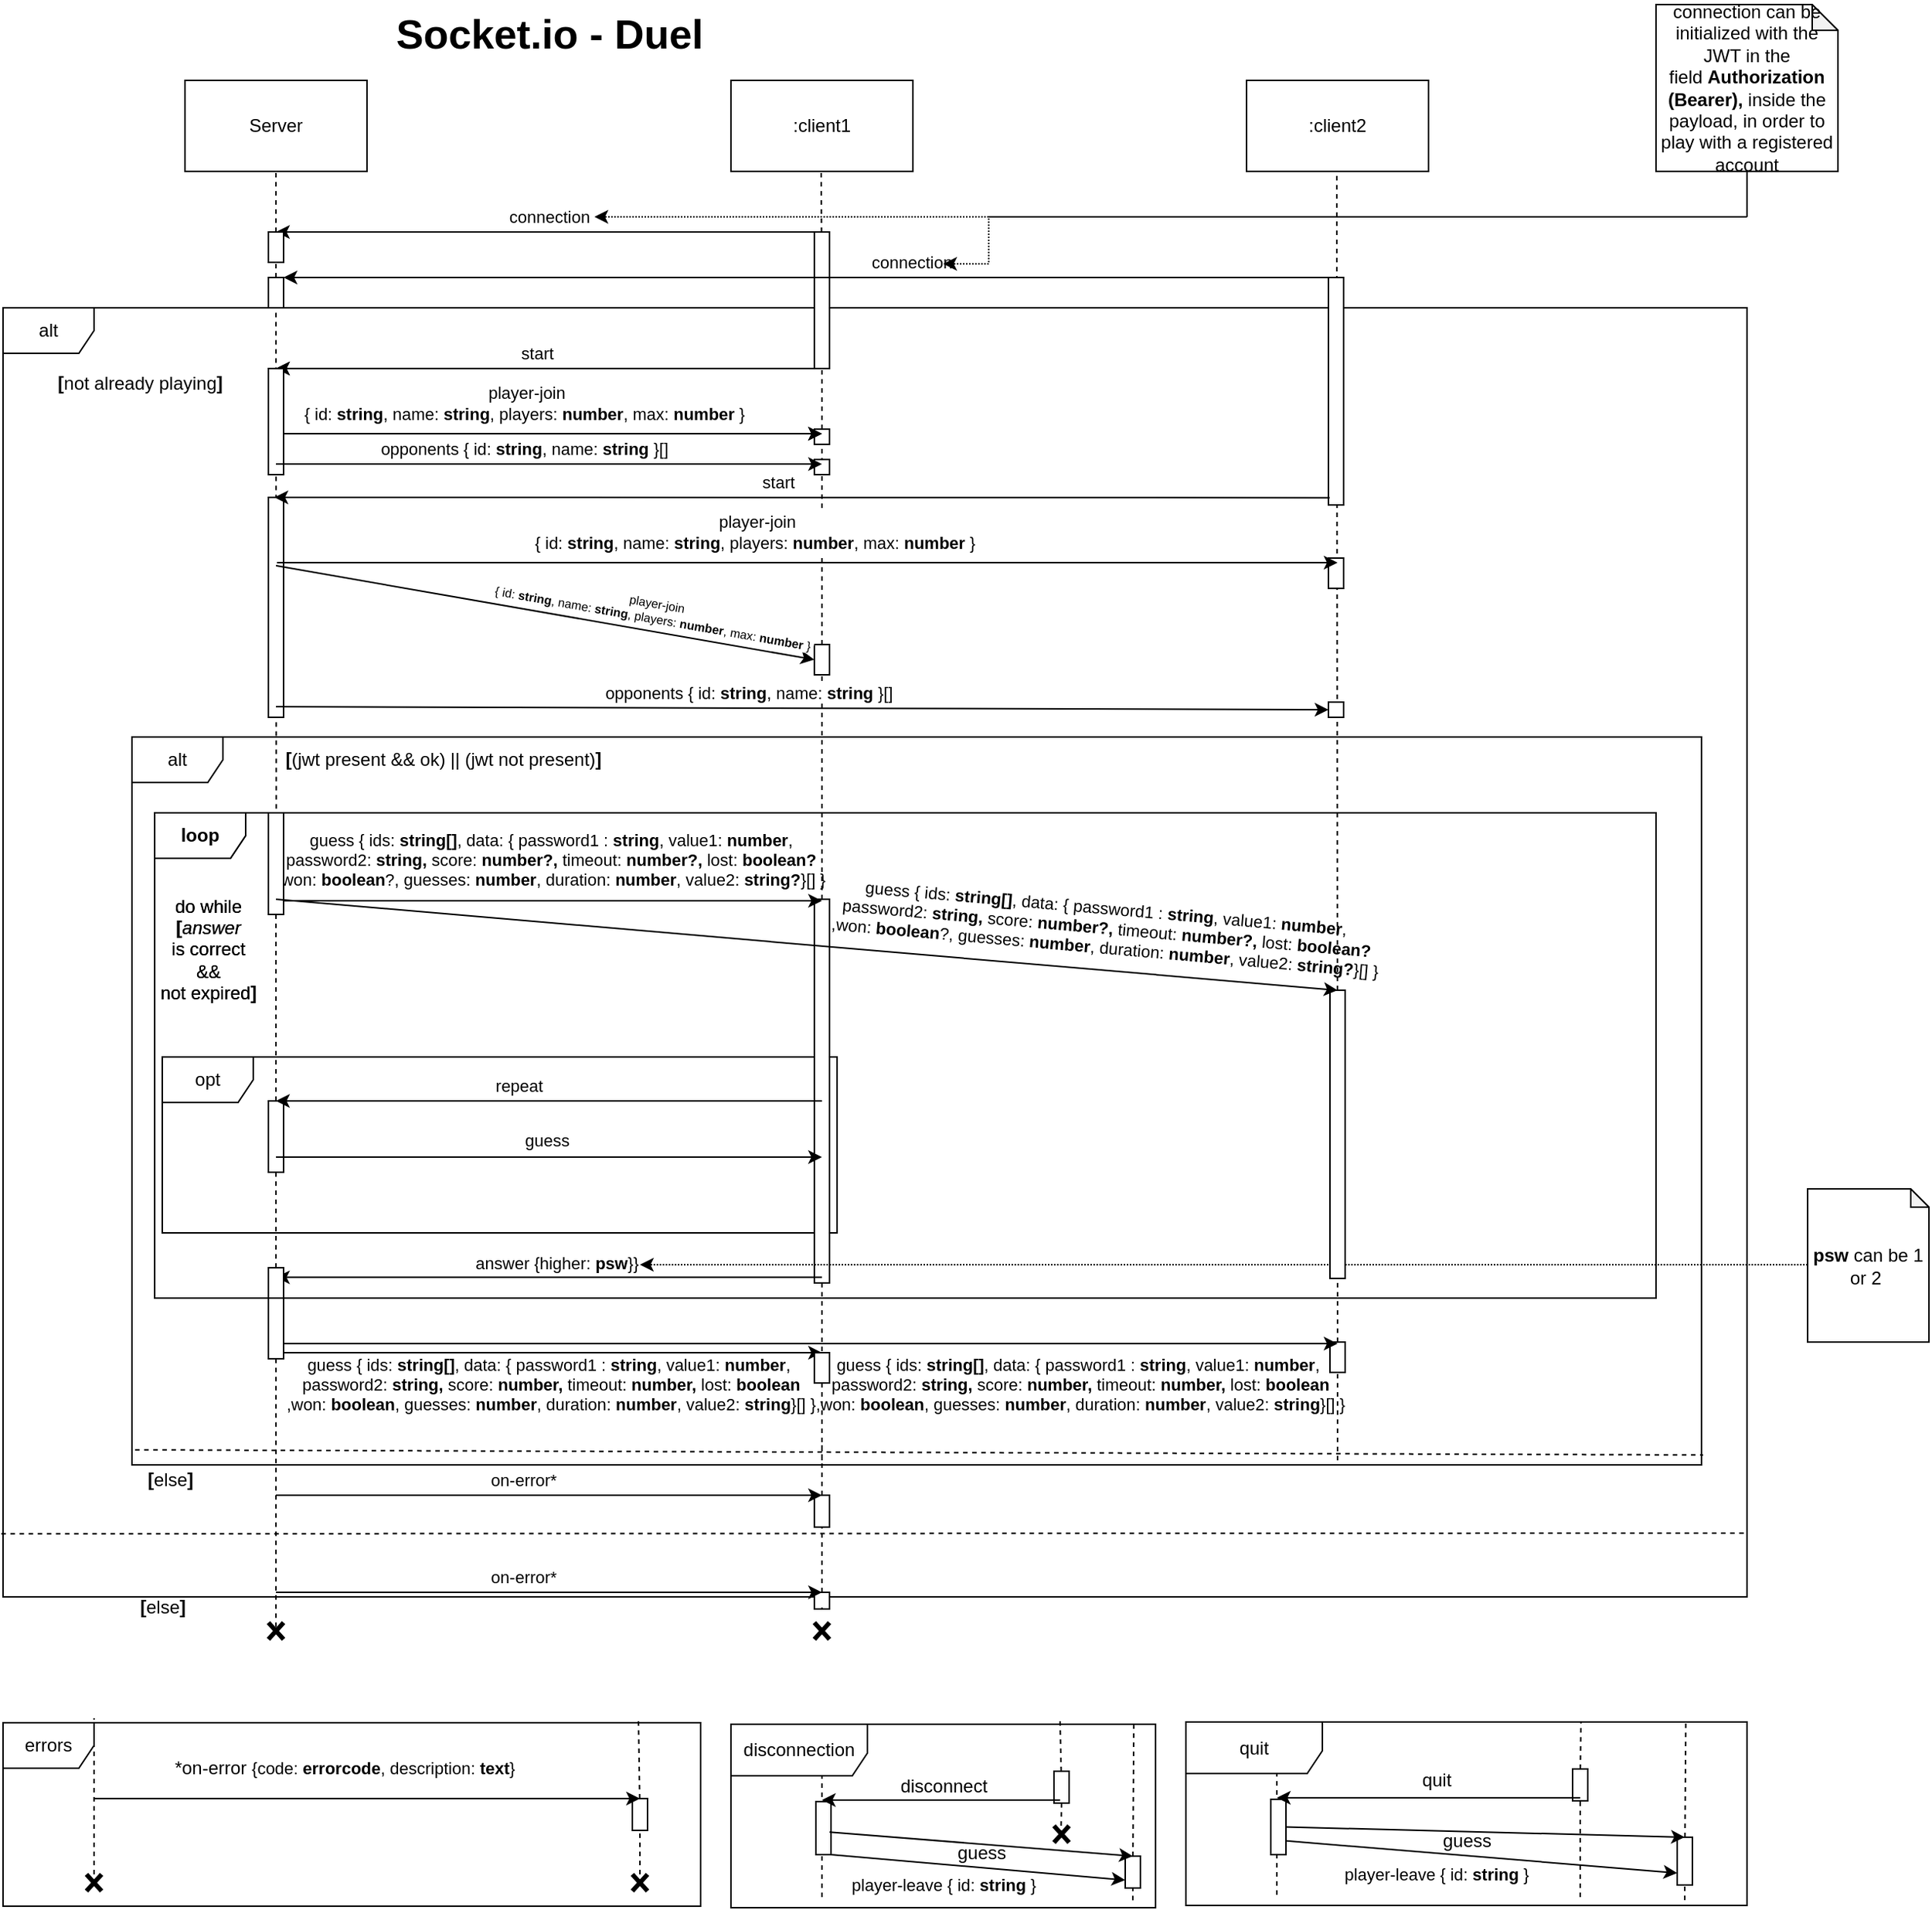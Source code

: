 <mxfile version="13.10.0" type="embed">
    <diagram id="87FGbv0y3CxCdWk-Q4nV" name="Page-1">
        <mxGraphModel dx="816" dy="422" grid="1" gridSize="10" guides="1" tooltips="1" connect="1" arrows="1" fold="1" page="1" pageScale="1" pageWidth="827" pageHeight="1169" math="0" shadow="0">
            <root>
                <mxCell id="0"/>
                <mxCell id="1" parent="0"/>
                <mxCell id="Xm_MsKvLFg5GjumQJe7x-76" value="errors" style="shape=umlFrame;whiteSpace=wrap;html=1;" parent="1" vertex="1">
                    <mxGeometry x="20" y="1143" width="460" height="121" as="geometry"/>
                </mxCell>
                <mxCell id="111" value="disconnection" style="shape=umlFrame;whiteSpace=wrap;html=1;width=90;height=34;" parent="1" vertex="1">
                    <mxGeometry x="500" y="1144" width="280" height="121" as="geometry"/>
                </mxCell>
                <mxCell id="112" value="" style="endArrow=none;dashed=1;html=1;" parent="1" edge="1">
                    <mxGeometry width="50" height="50" relative="1" as="geometry">
                        <mxPoint x="560" y="1258" as="sourcePoint"/>
                        <mxPoint x="560" y="1178" as="targetPoint"/>
                    </mxGeometry>
                </mxCell>
                <mxCell id="Xm_MsKvLFg5GjumQJe7x-50" value="loop" style="shape=umlFrame;whiteSpace=wrap;html=1;fontStyle=1" parent="1" vertex="1">
                    <mxGeometry x="120" y="543" width="990" height="320" as="geometry"/>
                </mxCell>
                <mxCell id="82" value="" style="endArrow=none;dashed=1;html=1;entryX=0.5;entryY=1;entryDx=0;entryDy=0;exitX=0.081;exitY=0.01;exitDx=0;exitDy=0;exitPerimeter=0;" parent="1" source="Xm_MsKvLFg5GjumQJe7x-50" target="76" edge="1">
                    <mxGeometry width="50" height="50" relative="1" as="geometry">
                        <mxPoint x="200" y="460" as="sourcePoint"/>
                        <mxPoint x="200" y="180" as="targetPoint"/>
                    </mxGeometry>
                </mxCell>
                <mxCell id="54" value="alt" style="shape=umlFrame;whiteSpace=wrap;html=1;" parent="1" vertex="1">
                    <mxGeometry x="20" y="210" width="1150" height="850" as="geometry"/>
                </mxCell>
                <mxCell id="45" value="" style="rounded=0;whiteSpace=wrap;html=1;" parent="1" vertex="1">
                    <mxGeometry x="555" y="160" width="10" height="90" as="geometry"/>
                </mxCell>
                <mxCell id="81" value="" style="rounded=0;whiteSpace=wrap;html=1;" parent="1" vertex="1">
                    <mxGeometry x="195" y="335" width="10" height="145" as="geometry"/>
                </mxCell>
                <mxCell id="Xm_MsKvLFg5GjumQJe7x-8" value="" style="endArrow=classic;html=1;" parent="1" edge="1">
                    <mxGeometry width="50" height="50" relative="1" as="geometry">
                        <mxPoint x="560" y="160" as="sourcePoint"/>
                        <mxPoint x="200" y="160" as="targetPoint"/>
                    </mxGeometry>
                </mxCell>
                <mxCell id="Xm_MsKvLFg5GjumQJe7x-9" value="connection" style="edgeLabel;html=1;align=center;verticalAlign=middle;resizable=0;points=[];" parent="Xm_MsKvLFg5GjumQJe7x-8" vertex="1" connectable="0">
                    <mxGeometry x="-0.4" y="2" relative="1" as="geometry">
                        <mxPoint x="-72" y="-12" as="offset"/>
                    </mxGeometry>
                </mxCell>
                <mxCell id="47" value="" style="rounded=0;whiteSpace=wrap;html=1;" parent="1" vertex="1">
                    <mxGeometry x="555" y="290" width="10" height="10" as="geometry"/>
                </mxCell>
                <mxCell id="38" value="loop" style="shape=umlFrame;whiteSpace=wrap;html=1;fontStyle=1" parent="1" vertex="1">
                    <mxGeometry x="120" y="543" width="990" height="320" as="geometry"/>
                </mxCell>
                <mxCell id="9" value="" style="endArrow=none;dashed=1;html=1;entryX=0.5;entryY=1;entryDx=0;entryDy=0;" parent="1" source="76" target="8" edge="1">
                    <mxGeometry width="50" height="50" relative="1" as="geometry">
                        <mxPoint x="200" y="460" as="sourcePoint"/>
                        <mxPoint x="200" y="120" as="targetPoint"/>
                    </mxGeometry>
                </mxCell>
                <mxCell id="Xm_MsKvLFg5GjumQJe7x-29" value="alt" style="shape=umlFrame;whiteSpace=wrap;html=1;" parent="1" vertex="1">
                    <mxGeometry x="105" y="493" width="1035" height="480" as="geometry"/>
                </mxCell>
                <mxCell id="3" value="opt" style="shape=umlFrame;whiteSpace=wrap;html=1;" parent="1" vertex="1">
                    <mxGeometry x="125" y="704" width="445" height="116" as="geometry"/>
                </mxCell>
                <mxCell id="19" value="" style="rounded=0;whiteSpace=wrap;html=1;" parent="1" vertex="1">
                    <mxGeometry x="195" y="733" width="10" height="47" as="geometry"/>
                </mxCell>
                <mxCell id="17" value="" style="rounded=0;whiteSpace=wrap;html=1;" parent="1" vertex="1">
                    <mxGeometry x="555" y="600" width="10" height="253" as="geometry"/>
                </mxCell>
                <mxCell id="Xm_MsKvLFg5GjumQJe7x-33" value="" style="endArrow=classic;html=1;" parent="1" edge="1">
                    <mxGeometry width="50" height="50" relative="1" as="geometry">
                        <mxPoint x="200" y="601" as="sourcePoint"/>
                        <mxPoint x="560" y="601" as="targetPoint"/>
                    </mxGeometry>
                </mxCell>
                <mxCell id="Xm_MsKvLFg5GjumQJe7x-34" value="guess { ids: &lt;b&gt;string[]&lt;/b&gt;, data: { password1 : &lt;b&gt;string&lt;/b&gt;, value1: &lt;b&gt;number&lt;/b&gt;, &lt;br&gt;password2: &lt;b&gt;string&lt;/b&gt;&lt;b&gt;, &lt;/b&gt;score: &lt;b&gt;number?&lt;/b&gt;&lt;b&gt;,&amp;nbsp;&lt;/b&gt;timeout:&amp;nbsp;&lt;b&gt;number?&lt;/b&gt;&lt;b&gt;,&amp;nbsp;&lt;/b&gt;lost:&amp;nbsp;&lt;b&gt;boolean?&lt;/b&gt;&lt;b&gt;&lt;br&gt;&lt;/b&gt;,won: &lt;b&gt;boolean&lt;/b&gt;?, guesses: &lt;b&gt;number&lt;/b&gt;, duration: &lt;b&gt;number&lt;/b&gt;, value2: &lt;b&gt;string?&lt;/b&gt;}[] }&lt;span style=&quot;color: rgba(0, 0, 0, 0); font-family: monospace; font-size: 0px;&quot;&gt;%3CmxGraphModel%3E%3Croot%3E%3CmxCell%20id%3D%220%22%2F%3E%3CmxCell%20id%3D%221%22%20parent%3D%220%22%2F%3E%3CmxCell%20id%3D%222%22%20value%3D%22%22%20style%3D%22endArrow%3Dnone%3Bdashed%3D1%3Bhtml%3D1%3BentryX%3D0.5%3BentryY%3D1%3BentryDx%3D0%3BentryDy%3D0%3B%22%20edge%3D%221%22%20parent%3D%221%22%3E%3CmxGeometry%20width%3D%2250%22%20height%3D%2250%22%20relative%3D%221%22%20as%3D%22geometry%22%3E%3CmxPoint%20x%3D%22200%22%20y%3D%22760%22%20as%3D%22sourcePoint%22%2F%3E%3CmxPoint%20x%3D%22200%22%20y%3D%22120%22%20as%3D%22targetPoint%22%2F%3E%3C%2FmxGeometry%3E%3C%2FmxCell%3E%3C%2Froot%3E%3C%2FmxGraphModel%3E&lt;b&gt;v&lt;/b&gt;&lt;/span&gt;" style="edgeLabel;html=1;align=center;verticalAlign=middle;resizable=0;points=[];labelBackgroundColor=none;" parent="Xm_MsKvLFg5GjumQJe7x-33" vertex="1" connectable="0">
                    <mxGeometry x="-0.114" relative="1" as="geometry">
                        <mxPoint x="21.69" y="-27" as="offset"/>
                    </mxGeometry>
                </mxCell>
                <mxCell id="Xm_MsKvLFg5GjumQJe7x-43" value="" style="endArrow=classic;html=1;" parent="1" edge="1">
                    <mxGeometry width="50" height="50" relative="1" as="geometry">
                        <mxPoint x="560" y="849.31" as="sourcePoint"/>
                        <mxPoint x="200" y="849.31" as="targetPoint"/>
                    </mxGeometry>
                </mxCell>
                <mxCell id="Xm_MsKvLFg5GjumQJe7x-44" value="answer {higher: &lt;b&gt;psw&lt;/b&gt;}}" style="edgeLabel;html=1;align=center;verticalAlign=middle;resizable=0;points=[];" parent="Xm_MsKvLFg5GjumQJe7x-43" vertex="1" connectable="0">
                    <mxGeometry x="-0.032" y="-2" relative="1" as="geometry">
                        <mxPoint x="-1.52" y="-8" as="offset"/>
                    </mxGeometry>
                </mxCell>
                <mxCell id="Xm_MsKvLFg5GjumQJe7x-52" value="" style="endArrow=classic;html=1;" parent="1" edge="1">
                    <mxGeometry width="50" height="50" relative="1" as="geometry">
                        <mxPoint x="200" y="899" as="sourcePoint"/>
                        <mxPoint x="560" y="899" as="targetPoint"/>
                    </mxGeometry>
                </mxCell>
                <mxCell id="Xm_MsKvLFg5GjumQJe7x-53" value="&lt;span style=&quot;font-size: 11px&quot;&gt;guess { ids:&amp;nbsp;&lt;/span&gt;&lt;b style=&quot;font-size: 11px&quot;&gt;string[]&lt;/b&gt;&lt;span style=&quot;font-size: 11px&quot;&gt;, data: { password1 :&amp;nbsp;&lt;/span&gt;&lt;b style=&quot;font-size: 11px&quot;&gt;string&lt;/b&gt;&lt;span style=&quot;font-size: 11px&quot;&gt;, value1:&amp;nbsp;&lt;/span&gt;&lt;b style=&quot;font-size: 11px&quot;&gt;number&lt;/b&gt;&lt;span style=&quot;font-size: 11px&quot;&gt;,&amp;nbsp;&lt;/span&gt;&lt;br style=&quot;font-size: 11px&quot;&gt;&lt;span style=&quot;font-size: 11px&quot;&gt;password2:&amp;nbsp;&lt;/span&gt;&lt;b style=&quot;font-size: 11px&quot;&gt;string&lt;/b&gt;&lt;b style=&quot;font-size: 11px&quot;&gt;,&amp;nbsp;&lt;/b&gt;&lt;span style=&quot;font-size: 11px&quot;&gt;score:&amp;nbsp;&lt;/span&gt;&lt;b style=&quot;font-size: 11px&quot;&gt;number&lt;/b&gt;&lt;b style=&quot;font-size: 11px&quot;&gt;,&amp;nbsp;&lt;/b&gt;&lt;span style=&quot;font-size: 11px&quot;&gt;timeout:&amp;nbsp;&lt;/span&gt;&lt;b style=&quot;font-size: 11px&quot;&gt;number&lt;/b&gt;&lt;b style=&quot;font-size: 11px&quot;&gt;,&amp;nbsp;&lt;/b&gt;&lt;span style=&quot;font-size: 11px&quot;&gt;lost:&amp;nbsp;&lt;/span&gt;&lt;b style=&quot;font-size: 11px&quot;&gt;boolean&lt;/b&gt;&lt;b style=&quot;font-size: 11px&quot;&gt;&lt;br&gt;&lt;/b&gt;&lt;span style=&quot;font-size: 11px&quot;&gt;,won: &lt;b&gt;boolean&lt;/b&gt;, guesses:&amp;nbsp;&lt;/span&gt;&lt;b style=&quot;font-size: 11px&quot;&gt;number&lt;/b&gt;&lt;span style=&quot;font-size: 11px&quot;&gt;, duration:&amp;nbsp;&lt;/span&gt;&lt;b style=&quot;font-size: 11px&quot;&gt;number&lt;/b&gt;&lt;span style=&quot;font-size: 11px&quot;&gt;, value2:&amp;nbsp;&lt;/span&gt;&lt;b style=&quot;font-size: 11px&quot;&gt;string&lt;/b&gt;&lt;span style=&quot;font-size: 11px&quot;&gt;}[] }&lt;/span&gt;&lt;span style=&quot;color: rgba(0, 0, 0, 0); font-family: monospace; font-size: 0px;&quot;&gt;%3CmxGraphModel%3E%3Croot%3E%3CmxCell%20id%3D%220%22%2F%3E%3CmxCell%20id%3D%221%22%20parent%3D%220%22%2F%3E%3CmxCell%20id%3D%222%22%20value%3D%22%22%20style%3D%22endArrow%3Dnone%3Bdashed%3D1%3Bhtml%3D1%3BentryX%3D0.5%3BentryY%3D1%3BentryDx%3D0%3BentryDy%3D0%3B%22%20edge%3D%221%22%20parent%3D%221%22%3E%3CmxGeometry%20width%3D%2250%22%20height%3D%2250%22%20relative%3D%221%22%20as%3D%22geometry%22%3E%3CmxPoint%20x%3D%22200%22%20y%3D%22760%22%20as%3D%22sourcePoint%22%2F%3E%3CmxPoint%20x%3D%22200%22%20y%3D%22120%22%20as%3D%22targetPoint%22%2F%3E%3C%2FmxGeometry%3E%3C%2FmxCell%3E%3C%2Froot%3E%3C%2FmxGraphModel%3E&lt;b&gt;v&lt;/b&gt;&lt;/span&gt;" style="edgeLabel;html=1;align=center;verticalAlign=middle;resizable=0;points=[];fontSize=10;labelBackgroundColor=none;" parent="Xm_MsKvLFg5GjumQJe7x-52" vertex="1" connectable="0">
                    <mxGeometry x="-0.192" relative="1" as="geometry">
                        <mxPoint x="35" y="21" as="offset"/>
                    </mxGeometry>
                </mxCell>
                <mxCell id="4" value="" style="endArrow=classic;html=1;" parent="1" edge="1">
                    <mxGeometry width="50" height="50" relative="1" as="geometry">
                        <mxPoint x="560" y="733.0" as="sourcePoint"/>
                        <mxPoint x="200" y="733.0" as="targetPoint"/>
                    </mxGeometry>
                </mxCell>
                <mxCell id="5" value="repeat" style="edgeLabel;html=1;align=center;verticalAlign=middle;resizable=0;points=[];" parent="4" vertex="1" connectable="0">
                    <mxGeometry x="0.183" relative="1" as="geometry">
                        <mxPoint x="13.1" y="-10" as="offset"/>
                    </mxGeometry>
                </mxCell>
                <mxCell id="6" value="" style="endArrow=classic;html=1;" parent="1" edge="1">
                    <mxGeometry width="50" height="50" relative="1" as="geometry">
                        <mxPoint x="200.0" y="770.0" as="sourcePoint"/>
                        <mxPoint x="560" y="770.0" as="targetPoint"/>
                    </mxGeometry>
                </mxCell>
                <mxCell id="7" value="guess&amp;nbsp;" style="edgeLabel;html=1;align=center;verticalAlign=middle;resizable=0;points=[];" parent="6" vertex="1" connectable="0">
                    <mxGeometry x="-0.114" relative="1" as="geometry">
                        <mxPoint x="20" y="-11" as="offset"/>
                    </mxGeometry>
                </mxCell>
                <mxCell id="27" value="" style="endArrow=none;dashed=1;html=1;entryX=0.5;entryY=1;entryDx=0;entryDy=0;exitX=0.495;exitY=0.267;exitDx=0;exitDy=0;exitPerimeter=0;" parent="1" source="Xm_MsKvLFg5GjumQJe7x-69" target="26" edge="1">
                    <mxGeometry width="50" height="50" relative="1" as="geometry">
                        <mxPoint x="200" y="1013" as="sourcePoint"/>
                        <mxPoint x="200" y="863" as="targetPoint"/>
                    </mxGeometry>
                </mxCell>
                <mxCell id="39" value="do while &lt;br&gt;&lt;b&gt;[&lt;/b&gt;&lt;i&gt;answer &lt;/i&gt;&lt;br&gt;is correct&lt;br&gt;&amp;amp;&amp;amp;&lt;br&gt;not expired&lt;b&gt;]&lt;/b&gt;" style="text;html=1;align=center;verticalAlign=middle;resizable=0;points=[];autosize=1;" parent="1" vertex="1">
                    <mxGeometry x="115" y="593" width="80" height="80" as="geometry"/>
                </mxCell>
                <mxCell id="34" value="" style="rounded=0;whiteSpace=wrap;html=1;" parent="1" vertex="1">
                    <mxGeometry x="435" y="1193" width="10" height="21" as="geometry"/>
                </mxCell>
                <mxCell id="32" value="" style="rounded=0;whiteSpace=wrap;html=1;" parent="1" vertex="1">
                    <mxGeometry x="555" y="1057" width="10" height="11" as="geometry"/>
                </mxCell>
                <mxCell id="30" value="" style="rounded=0;whiteSpace=wrap;html=1;" parent="1" vertex="1">
                    <mxGeometry x="555" y="993" width="10" height="21" as="geometry"/>
                </mxCell>
                <mxCell id="22" value="" style="rounded=0;whiteSpace=wrap;html=1;" parent="1" vertex="1">
                    <mxGeometry x="195" y="843" width="10" height="20" as="geometry"/>
                </mxCell>
                <mxCell id="24" value="" style="rounded=0;whiteSpace=wrap;html=1;" parent="1" vertex="1">
                    <mxGeometry x="195" y="543" width="10" height="67" as="geometry"/>
                </mxCell>
                <mxCell id="26" value="" style="rounded=0;whiteSpace=wrap;html=1;" parent="1" vertex="1">
                    <mxGeometry x="195" y="863" width="10" height="40" as="geometry"/>
                </mxCell>
                <mxCell id="10" value="" style="rounded=0;whiteSpace=wrap;html=1;" parent="1" vertex="1">
                    <mxGeometry x="195" y="250" width="10" height="50" as="geometry"/>
                </mxCell>
                <mxCell id="Xm_MsKvLFg5GjumQJe7x-4" value="Server" style="rounded=0;whiteSpace=wrap;html=1;" parent="1" vertex="1">
                    <mxGeometry x="140" y="60" width="120" height="60" as="geometry"/>
                </mxCell>
                <mxCell id="Xm_MsKvLFg5GjumQJe7x-5" value=":client1" style="rounded=0;whiteSpace=wrap;html=1;" parent="1" vertex="1">
                    <mxGeometry x="500" y="60" width="120" height="60" as="geometry"/>
                </mxCell>
                <mxCell id="Xm_MsKvLFg5GjumQJe7x-6" value="" style="endArrow=none;dashed=1;html=1;entryX=0.5;entryY=1;entryDx=0;entryDy=0;" parent="1" source="8" target="Xm_MsKvLFg5GjumQJe7x-4" edge="1">
                    <mxGeometry width="50" height="50" relative="1" as="geometry">
                        <mxPoint x="200" y="810" as="sourcePoint"/>
                        <mxPoint x="370" y="440" as="targetPoint"/>
                    </mxGeometry>
                </mxCell>
                <mxCell id="Xm_MsKvLFg5GjumQJe7x-7" value="" style="endArrow=none;dashed=1;html=1;entryX=0.5;entryY=1;entryDx=0;entryDy=0;" parent="1" source="45" edge="1">
                    <mxGeometry width="50" height="50" relative="1" as="geometry">
                        <mxPoint x="560" y="810" as="sourcePoint"/>
                        <mxPoint x="559.5" y="120" as="targetPoint"/>
                    </mxGeometry>
                </mxCell>
                <mxCell id="Xm_MsKvLFg5GjumQJe7x-10" value="&lt;b&gt;&lt;font style=&quot;font-size: 27px&quot;&gt;Socket.io - Duel&lt;/font&gt;&lt;/b&gt;" style="text;html=1;align=center;verticalAlign=middle;resizable=0;points=[];autosize=1;" parent="1" vertex="1">
                    <mxGeometry x="270" y="20" width="220" height="20" as="geometry"/>
                </mxCell>
                <mxCell id="Xm_MsKvLFg5GjumQJe7x-21" value="&lt;b&gt;[&lt;/b&gt;not already playing&lt;b&gt;]&lt;/b&gt;" style="text;html=1;align=center;verticalAlign=middle;resizable=0;points=[];autosize=1;" parent="1" vertex="1">
                    <mxGeometry x="50" y="250" width="120" height="20" as="geometry"/>
                </mxCell>
                <mxCell id="Xm_MsKvLFg5GjumQJe7x-22" value="&lt;b&gt;[&lt;/b&gt;else&lt;b&gt;]&lt;/b&gt;" style="text;html=1;align=center;verticalAlign=middle;resizable=0;points=[];autosize=1;rotation=0;" parent="1" vertex="1">
                    <mxGeometry x="105" y="973" width="50" height="20" as="geometry"/>
                </mxCell>
                <mxCell id="Xm_MsKvLFg5GjumQJe7x-23" value="" style="endArrow=classic;html=1;" parent="1" edge="1">
                    <mxGeometry width="50" height="50" relative="1" as="geometry">
                        <mxPoint x="560" y="250" as="sourcePoint"/>
                        <mxPoint x="200" y="250" as="targetPoint"/>
                    </mxGeometry>
                </mxCell>
                <mxCell id="Xm_MsKvLFg5GjumQJe7x-24" value="start" style="edgeLabel;html=1;align=center;verticalAlign=middle;resizable=0;points=[];" parent="Xm_MsKvLFg5GjumQJe7x-23" vertex="1" connectable="0">
                    <mxGeometry x="0.046" relative="1" as="geometry">
                        <mxPoint y="-10" as="offset"/>
                    </mxGeometry>
                </mxCell>
                <mxCell id="Xm_MsKvLFg5GjumQJe7x-26" style="edgeStyle=orthogonalEdgeStyle;rounded=0;orthogonalLoop=1;jettySize=auto;html=1;dashed=1;dashPattern=1 1;exitX=0.5;exitY=1;exitDx=0;exitDy=0;exitPerimeter=0;" parent="1" source="Xm_MsKvLFg5GjumQJe7x-25" edge="1">
                    <mxGeometry relative="1" as="geometry">
                        <mxPoint x="410" y="150" as="targetPoint"/>
                        <Array as="points">
                            <mxPoint x="1170" y="150"/>
                        </Array>
                    </mxGeometry>
                </mxCell>
                <mxCell id="Xm_MsKvLFg5GjumQJe7x-25" value="connection can be initialized with the JWT in the field&amp;nbsp;&lt;b&gt;Authorization (Bearer),&amp;nbsp;&lt;/b&gt;inside the payload,&lt;b&gt;&amp;nbsp;&lt;/b&gt;in order to play with a registered account" style="shape=note;whiteSpace=wrap;html=1;backgroundOutline=1;darkOpacity=0.05;size=17;" parent="1" vertex="1">
                    <mxGeometry x="1110" y="10" width="120" height="110" as="geometry"/>
                </mxCell>
                <mxCell id="Xm_MsKvLFg5GjumQJe7x-30" value="&lt;b&gt;[&lt;/b&gt;(jwt present &amp;amp;&amp;amp; ok) || (jwt not present)&lt;b&gt;]&lt;/b&gt;" style="text;html=1;align=center;verticalAlign=middle;resizable=0;points=[];autosize=1;" parent="1" vertex="1">
                    <mxGeometry x="200" y="498" width="220" height="20" as="geometry"/>
                </mxCell>
                <mxCell id="Xm_MsKvLFg5GjumQJe7x-46" style="edgeStyle=orthogonalEdgeStyle;rounded=0;orthogonalLoop=1;jettySize=auto;html=1;dashed=1;dashPattern=1 1;" parent="1" source="Xm_MsKvLFg5GjumQJe7x-45" edge="1">
                    <mxGeometry relative="1" as="geometry">
                        <mxPoint x="440" y="841" as="targetPoint"/>
                        <Array as="points">
                            <mxPoint x="555" y="842"/>
                        </Array>
                    </mxGeometry>
                </mxCell>
                <mxCell id="Xm_MsKvLFg5GjumQJe7x-45" value="&lt;b&gt;psw &lt;/b&gt;can be 1 or 2&lt;b&gt;&amp;nbsp;&lt;/b&gt;&lt;span style=&quot;color: rgba(0 , 0 , 0 , 0) ; font-family: monospace ; font-size: 0px&quot;&gt;%3CmxGraphModel%3E%3Croot%3E%3CmxCell%20id%3D%220%22%2F%3E%3CmxCell%20id%3D%221%22%20parent%3D%220%22%2F%3E%3CmxCell%20id%3D%222%22%20value%3D%22loop%22%20style%3D%22shape%3DumlFrame%3BwhiteSpace%3Dwrap%3Bhtml%3D1%3B%22%20vertex%3D%221%22%20parent%3D%221%22%3E%3CmxGeometry%20x%3D%22130%22%20y%3D%22400%22%20width%3D%22480%22%20height%3D%22160%22%20as%3D%22geometry%22%2F%3E%3C%2FmxCell%3E%3C%2Froot%3E%3C%2FmxGraphModel%3Evapuò valre&lt;/span&gt;" style="shape=note;whiteSpace=wrap;html=1;backgroundOutline=1;darkOpacity=0.05;size=12;" parent="1" vertex="1">
                    <mxGeometry x="1210" y="791" width="80" height="101" as="geometry"/>
                </mxCell>
                <mxCell id="Xm_MsKvLFg5GjumQJe7x-51" value="do while &lt;br&gt;&lt;b&gt;[&lt;/b&gt;&lt;i&gt;answer &lt;/i&gt;&lt;br&gt;is correct&lt;br&gt;&amp;amp;&amp;amp;&lt;br&gt;not expired&lt;b&gt;]&lt;/b&gt;" style="text;html=1;align=center;verticalAlign=middle;resizable=0;points=[];autosize=1;" parent="1" vertex="1">
                    <mxGeometry x="115" y="593" width="80" height="80" as="geometry"/>
                </mxCell>
                <mxCell id="Xm_MsKvLFg5GjumQJe7x-54" value="" style="endArrow=none;dashed=1;html=1;exitX=0.002;exitY=0.896;exitDx=0;exitDy=0;exitPerimeter=0;entryX=1.001;entryY=0.903;entryDx=0;entryDy=0;entryPerimeter=0;" parent="1" edge="1">
                    <mxGeometry width="50" height="50" relative="1" as="geometry">
                        <mxPoint x="107.07" y="963.08" as="sourcePoint"/>
                        <mxPoint x="1141.035" y="966.44" as="targetPoint"/>
                    </mxGeometry>
                </mxCell>
                <mxCell id="Xm_MsKvLFg5GjumQJe7x-62" value="" style="endArrow=classic;html=1;" parent="1" edge="1">
                    <mxGeometry width="50" height="50" relative="1" as="geometry">
                        <mxPoint x="200" y="993" as="sourcePoint"/>
                        <mxPoint x="560" y="993" as="targetPoint"/>
                    </mxGeometry>
                </mxCell>
                <mxCell id="Xm_MsKvLFg5GjumQJe7x-64" value="on-error*" style="edgeLabel;html=1;align=center;verticalAlign=middle;resizable=0;points=[];" parent="Xm_MsKvLFg5GjumQJe7x-62" vertex="1" connectable="0">
                    <mxGeometry x="-0.557" y="-2" relative="1" as="geometry">
                        <mxPoint x="82.93" y="-12" as="offset"/>
                    </mxGeometry>
                </mxCell>
                <mxCell id="Xm_MsKvLFg5GjumQJe7x-69" value="" style="shape=umlDestroy;whiteSpace=wrap;html=1;strokeWidth=3;" parent="1" vertex="1">
                    <mxGeometry x="195" y="1077" width="10" height="11" as="geometry"/>
                </mxCell>
                <mxCell id="Xm_MsKvLFg5GjumQJe7x-72" value="" style="shape=umlDestroy;whiteSpace=wrap;html=1;strokeWidth=3;" parent="1" vertex="1">
                    <mxGeometry x="555" y="1077" width="10" height="11" as="geometry"/>
                </mxCell>
                <mxCell id="Xm_MsKvLFg5GjumQJe7x-77" value="" style="endArrow=none;dashed=1;html=1;" parent="1" source="zyYeEw9DviOeEFQDKdv3-1" edge="1">
                    <mxGeometry width="50" height="50" relative="1" as="geometry">
                        <mxPoint x="80" y="1293" as="sourcePoint"/>
                        <mxPoint x="80" y="1140" as="targetPoint"/>
                    </mxGeometry>
                </mxCell>
                <mxCell id="Xm_MsKvLFg5GjumQJe7x-78" value="" style="endArrow=none;dashed=1;html=1;" parent="1" source="34" edge="1">
                    <mxGeometry width="50" height="50" relative="1" as="geometry">
                        <mxPoint x="439.41" y="1293" as="sourcePoint"/>
                        <mxPoint x="439" y="1140" as="targetPoint"/>
                    </mxGeometry>
                </mxCell>
                <mxCell id="Xm_MsKvLFg5GjumQJe7x-79" value="" style="endArrow=classic;html=1;" parent="1" edge="1">
                    <mxGeometry width="50" height="50" relative="1" as="geometry">
                        <mxPoint x="80" y="1193" as="sourcePoint"/>
                        <mxPoint x="440" y="1193" as="targetPoint"/>
                        <Array as="points">
                            <mxPoint x="250" y="1193"/>
                        </Array>
                    </mxGeometry>
                </mxCell>
                <mxCell id="Xm_MsKvLFg5GjumQJe7x-82" value="*on-error&amp;nbsp;&lt;span style=&quot;font-size: 11px ; background-color: rgb(255 , 255 , 255)&quot;&gt;{code:&amp;nbsp;&lt;/span&gt;&lt;b style=&quot;font-size: 11px&quot;&gt;errorcode&lt;/b&gt;&lt;span style=&quot;font-size: 11px ; background-color: rgb(255 , 255 , 255)&quot;&gt;, description:&amp;nbsp;&lt;/span&gt;&lt;b style=&quot;font-size: 11px&quot;&gt;text&lt;/b&gt;&lt;span style=&quot;font-size: 11px ; background-color: rgb(255 , 255 , 255)&quot;&gt;}&lt;/span&gt;" style="text;html=1;align=center;verticalAlign=middle;resizable=0;points=[];autosize=1;" parent="1" vertex="1">
                    <mxGeometry x="125" y="1163" width="240" height="20" as="geometry"/>
                </mxCell>
                <mxCell id="zyYeEw9DviOeEFQDKdv3-1" value="" style="shape=umlDestroy;whiteSpace=wrap;html=1;strokeWidth=3;" parent="1" vertex="1">
                    <mxGeometry x="75" y="1243" width="10" height="11" as="geometry"/>
                </mxCell>
                <mxCell id="zyYeEw9DviOeEFQDKdv3-3" value="" style="shape=umlDestroy;whiteSpace=wrap;html=1;strokeWidth=3;" parent="1" vertex="1">
                    <mxGeometry x="435" y="1243" width="10" height="11" as="geometry"/>
                </mxCell>
                <mxCell id="8" value="" style="rounded=0;whiteSpace=wrap;html=1;" parent="1" vertex="1">
                    <mxGeometry x="195" y="160" width="10" height="20" as="geometry"/>
                </mxCell>
                <mxCell id="11" value="" style="endArrow=none;dashed=1;html=1;entryX=0.5;entryY=1;entryDx=0;entryDy=0;" parent="1" source="24" edge="1">
                    <mxGeometry width="50" height="50" relative="1" as="geometry">
                        <mxPoint x="200" y="1013" as="sourcePoint"/>
                        <mxPoint x="200" y="543" as="targetPoint"/>
                    </mxGeometry>
                </mxCell>
                <mxCell id="12" value="&lt;b&gt;[&lt;/b&gt;else&lt;b&gt;]&lt;/b&gt;" style="text;html=1;align=center;verticalAlign=middle;resizable=0;points=[];autosize=1;rotation=0;" parent="1" vertex="1">
                    <mxGeometry x="100" y="1057" width="50" height="20" as="geometry"/>
                </mxCell>
                <mxCell id="13" value="" style="endArrow=classic;html=1;" parent="1" edge="1">
                    <mxGeometry width="50" height="50" relative="1" as="geometry">
                        <mxPoint x="200" y="1057" as="sourcePoint"/>
                        <mxPoint x="560" y="1057" as="targetPoint"/>
                    </mxGeometry>
                </mxCell>
                <mxCell id="14" value="on-error*" style="edgeLabel;html=1;align=center;verticalAlign=middle;resizable=0;points=[];" parent="13" vertex="1" connectable="0">
                    <mxGeometry x="-0.557" y="-2" relative="1" as="geometry">
                        <mxPoint x="82.93" y="-12" as="offset"/>
                    </mxGeometry>
                </mxCell>
                <mxCell id="18" value="" style="endArrow=none;dashed=1;html=1;entryX=0.5;entryY=1;entryDx=0;entryDy=0;" parent="1" target="17" edge="1">
                    <mxGeometry width="50" height="50" relative="1" as="geometry">
                        <mxPoint x="560" y="970" as="sourcePoint"/>
                        <mxPoint x="559.5" y="323" as="targetPoint"/>
                    </mxGeometry>
                </mxCell>
                <mxCell id="20" value="" style="endArrow=none;dashed=1;html=1;entryX=0.5;entryY=1;entryDx=0;entryDy=0;" parent="1" source="22" target="19" edge="1">
                    <mxGeometry width="50" height="50" relative="1" as="geometry">
                        <mxPoint x="200" y="1013" as="sourcePoint"/>
                        <mxPoint x="200" y="473" as="targetPoint"/>
                    </mxGeometry>
                </mxCell>
                <mxCell id="23" value="" style="endArrow=none;dashed=1;html=1;entryX=0.5;entryY=1;entryDx=0;entryDy=0;" parent="1" source="26" target="22" edge="1">
                    <mxGeometry width="50" height="50" relative="1" as="geometry">
                        <mxPoint x="200" y="1013" as="sourcePoint"/>
                        <mxPoint x="200" y="776.0" as="targetPoint"/>
                    </mxGeometry>
                </mxCell>
                <mxCell id="25" value="" style="endArrow=none;dashed=1;html=1;entryX=0.5;entryY=1;entryDx=0;entryDy=0;" parent="1" source="19" target="24" edge="1">
                    <mxGeometry width="50" height="50" relative="1" as="geometry">
                        <mxPoint x="200" y="733" as="sourcePoint"/>
                        <mxPoint x="200" y="473" as="targetPoint"/>
                    </mxGeometry>
                </mxCell>
                <mxCell id="29" value="" style="endArrow=none;dashed=1;html=1;entryX=0.5;entryY=1;entryDx=0;entryDy=0;" parent="1" source="30" edge="1">
                    <mxGeometry width="50" height="50" relative="1" as="geometry">
                        <mxPoint x="560" y="1053" as="sourcePoint"/>
                        <mxPoint x="560" y="959" as="targetPoint"/>
                    </mxGeometry>
                </mxCell>
                <mxCell id="31" value="" style="endArrow=none;dashed=1;html=1;entryX=0.5;entryY=1;entryDx=0;entryDy=0;" parent="1" source="32" target="30" edge="1">
                    <mxGeometry width="50" height="50" relative="1" as="geometry">
                        <mxPoint x="560" y="1053" as="sourcePoint"/>
                        <mxPoint x="560" y="959" as="targetPoint"/>
                    </mxGeometry>
                </mxCell>
                <mxCell id="33" value="" style="endArrow=none;dashed=1;html=1;entryX=0.5;entryY=1;entryDx=0;entryDy=0;" parent="1" target="32" edge="1">
                    <mxGeometry width="50" height="50" relative="1" as="geometry">
                        <mxPoint x="560" y="1067" as="sourcePoint"/>
                        <mxPoint x="560" y="1027" as="targetPoint"/>
                    </mxGeometry>
                </mxCell>
                <mxCell id="35" value="" style="endArrow=none;dashed=1;html=1;" parent="1" source="zyYeEw9DviOeEFQDKdv3-3" target="34" edge="1">
                    <mxGeometry width="50" height="50" relative="1" as="geometry">
                        <mxPoint x="439.98" y="1243" as="sourcePoint"/>
                        <mxPoint x="439.41" y="1103" as="targetPoint"/>
                    </mxGeometry>
                </mxCell>
                <mxCell id="36" value=":client2" style="rounded=0;whiteSpace=wrap;html=1;" parent="1" vertex="1">
                    <mxGeometry x="840" y="60" width="120" height="60" as="geometry"/>
                </mxCell>
                <mxCell id="37" value="" style="endArrow=none;dashed=1;html=1;entryX=0.5;entryY=1;entryDx=0;entryDy=0;" parent="1" source="102" edge="1">
                    <mxGeometry width="50" height="50" relative="1" as="geometry">
                        <mxPoint x="899" y="930" as="sourcePoint"/>
                        <mxPoint x="899.5" y="120" as="targetPoint"/>
                    </mxGeometry>
                </mxCell>
                <mxCell id="41" value="" style="endArrow=classic;html=1;" parent="1" edge="1">
                    <mxGeometry width="50" height="50" relative="1" as="geometry">
                        <mxPoint x="200" y="293" as="sourcePoint"/>
                        <mxPoint x="560" y="293" as="targetPoint"/>
                    </mxGeometry>
                </mxCell>
                <mxCell id="42" value="player-join &lt;br&gt;{ id: &lt;b&gt;string&lt;/b&gt;, name: &lt;b&gt;string&lt;/b&gt;, players: &lt;b&gt;number&lt;/b&gt;, max: &lt;b&gt;number &lt;/b&gt;}&lt;b&gt;&amp;nbsp;&lt;/b&gt;" style="edgeLabel;html=1;align=center;verticalAlign=middle;resizable=0;points=[];" parent="41" vertex="1" connectable="0">
                    <mxGeometry x="-0.114" relative="1" as="geometry">
                        <mxPoint x="5.69" y="-20" as="offset"/>
                    </mxGeometry>
                </mxCell>
                <mxCell id="46" value="" style="endArrow=none;dashed=1;html=1;entryX=0.5;entryY=1;entryDx=0;entryDy=0;" parent="1" source="47" target="45" edge="1">
                    <mxGeometry width="50" height="50" relative="1" as="geometry">
                        <mxPoint x="559.869" y="500" as="sourcePoint"/>
                        <mxPoint x="559.5" y="120" as="targetPoint"/>
                    </mxGeometry>
                </mxCell>
                <mxCell id="48" value="" style="endArrow=none;dashed=1;html=1;entryX=0.5;entryY=1;entryDx=0;entryDy=0;" parent="1" source="17" target="47" edge="1">
                    <mxGeometry width="50" height="50" relative="1" as="geometry">
                        <mxPoint x="560" y="500" as="sourcePoint"/>
                        <mxPoint x="560" y="250" as="targetPoint"/>
                    </mxGeometry>
                </mxCell>
                <mxCell id="49" value="" style="endArrow=classic;html=1;" parent="1" edge="1">
                    <mxGeometry width="50" height="50" relative="1" as="geometry">
                        <mxPoint x="560" y="250" as="sourcePoint"/>
                        <mxPoint x="200" y="250" as="targetPoint"/>
                    </mxGeometry>
                </mxCell>
                <mxCell id="50" value="start" style="edgeLabel;html=1;align=center;verticalAlign=middle;resizable=0;points=[];" parent="49" vertex="1" connectable="0">
                    <mxGeometry x="0.046" relative="1" as="geometry">
                        <mxPoint y="-10" as="offset"/>
                    </mxGeometry>
                </mxCell>
                <mxCell id="51" value="" style="endArrow=classic;html=1;" parent="1" edge="1">
                    <mxGeometry width="50" height="50" relative="1" as="geometry">
                        <mxPoint x="200" y="293" as="sourcePoint"/>
                        <mxPoint x="560" y="293" as="targetPoint"/>
                    </mxGeometry>
                </mxCell>
                <mxCell id="52" value="player-join &lt;br&gt;{ id: &lt;b&gt;string&lt;/b&gt;, name: &lt;b&gt;string&lt;/b&gt;, players: &lt;b&gt;number&lt;/b&gt;, max: &lt;b&gt;number &lt;/b&gt;}&lt;b&gt;&amp;nbsp;&lt;/b&gt;" style="edgeLabel;html=1;align=center;verticalAlign=middle;resizable=0;points=[];" parent="51" vertex="1" connectable="0">
                    <mxGeometry x="-0.114" relative="1" as="geometry">
                        <mxPoint x="5.69" y="-20" as="offset"/>
                    </mxGeometry>
                </mxCell>
                <mxCell id="53" value="" style="rounded=0;whiteSpace=wrap;html=1;" parent="1" vertex="1">
                    <mxGeometry x="195" y="250" width="10" height="70" as="geometry"/>
                </mxCell>
                <mxCell id="72" value="" style="endArrow=classic;html=1;entryX=1;entryY=0;entryDx=0;entryDy=0;exitX=0.5;exitY=0;exitDx=0;exitDy=0;" parent="1" source="74" target="76" edge="1">
                    <mxGeometry width="50" height="50" relative="1" as="geometry">
                        <mxPoint x="890" y="190" as="sourcePoint"/>
                        <mxPoint x="539" y="170" as="targetPoint"/>
                    </mxGeometry>
                </mxCell>
                <mxCell id="73" value="connection" style="edgeLabel;html=1;align=center;verticalAlign=middle;resizable=0;points=[];" parent="72" vertex="1" connectable="0">
                    <mxGeometry x="-0.4" y="2" relative="1" as="geometry">
                        <mxPoint x="-72" y="-12" as="offset"/>
                    </mxGeometry>
                </mxCell>
                <mxCell id="74" value="" style="rounded=0;whiteSpace=wrap;html=1;" parent="1" vertex="1">
                    <mxGeometry x="894" y="190" width="10" height="150" as="geometry"/>
                </mxCell>
                <mxCell id="75" value="" style="rounded=0;whiteSpace=wrap;html=1;" parent="1" vertex="1">
                    <mxGeometry x="894" y="375" width="10" height="20" as="geometry"/>
                </mxCell>
                <mxCell id="76" value="" style="rounded=0;whiteSpace=wrap;html=1;" parent="1" vertex="1">
                    <mxGeometry x="195" y="190" width="10" height="20" as="geometry"/>
                </mxCell>
                <mxCell id="83" style="edgeStyle=orthogonalEdgeStyle;rounded=0;orthogonalLoop=1;jettySize=auto;html=1;dashed=1;dashPattern=1 1;exitX=0.5;exitY=1;exitDx=0;exitDy=0;exitPerimeter=0;" parent="1" edge="1">
                    <mxGeometry relative="1" as="geometry">
                        <mxPoint x="640" y="181" as="targetPoint"/>
                        <Array as="points">
                            <mxPoint x="1170" y="150"/>
                            <mxPoint x="670" y="150"/>
                            <mxPoint x="670" y="181"/>
                        </Array>
                        <mxPoint x="1170" y="121" as="sourcePoint"/>
                    </mxGeometry>
                </mxCell>
                <mxCell id="77" value="" style="endArrow=classic;html=1;exitX=0.083;exitY=0.968;exitDx=0;exitDy=0;exitPerimeter=0;" parent="1" source="74" edge="1">
                    <mxGeometry width="50" height="50" relative="1" as="geometry">
                        <mxPoint x="560" y="335.05" as="sourcePoint"/>
                        <mxPoint x="199" y="335" as="targetPoint"/>
                    </mxGeometry>
                </mxCell>
                <mxCell id="78" value="start" style="edgeLabel;html=1;align=center;verticalAlign=middle;resizable=0;points=[];" parent="77" vertex="1" connectable="0">
                    <mxGeometry x="0.046" relative="1" as="geometry">
                        <mxPoint y="-10" as="offset"/>
                    </mxGeometry>
                </mxCell>
                <mxCell id="79" value="" style="endArrow=classic;html=1;" parent="1" edge="1">
                    <mxGeometry width="50" height="50" relative="1" as="geometry">
                        <mxPoint x="200.667" y="378" as="sourcePoint"/>
                        <mxPoint x="900" y="378" as="targetPoint"/>
                    </mxGeometry>
                </mxCell>
                <mxCell id="80" value="player-join &lt;br&gt;{ id: &lt;b&gt;string&lt;/b&gt;, name: &lt;b&gt;string&lt;/b&gt;, players: &lt;b&gt;number&lt;/b&gt;, max: &lt;b&gt;number &lt;/b&gt;}&lt;b&gt;&amp;nbsp;&lt;/b&gt;" style="edgeLabel;html=1;align=center;verticalAlign=middle;resizable=0;points=[];" parent="79" vertex="1" connectable="0">
                    <mxGeometry x="-0.114" relative="1" as="geometry">
                        <mxPoint x="5.69" y="-20" as="offset"/>
                    </mxGeometry>
                </mxCell>
                <mxCell id="90" value="" style="rounded=0;whiteSpace=wrap;html=1;" parent="1" vertex="1">
                    <mxGeometry x="555" y="432" width="10" height="20" as="geometry"/>
                </mxCell>
                <mxCell id="89" value="" style="endArrow=classic;html=1;entryX=0;entryY=0.5;entryDx=0;entryDy=0;" parent="1" target="90" edge="1">
                    <mxGeometry width="50" height="50" relative="1" as="geometry">
                        <mxPoint x="200" y="380" as="sourcePoint"/>
                        <mxPoint x="560" y="390" as="targetPoint"/>
                    </mxGeometry>
                </mxCell>
                <mxCell id="92" value="player-join &lt;br style=&quot;font-size: 8px;&quot;&gt;{ id: &lt;b style=&quot;font-size: 8px;&quot;&gt;string&lt;/b&gt;, name: &lt;b style=&quot;font-size: 8px;&quot;&gt;string&lt;/b&gt;, players: &lt;b style=&quot;font-size: 8px;&quot;&gt;number&lt;/b&gt;, max: &lt;b style=&quot;font-size: 8px;&quot;&gt;number &lt;/b&gt;}&lt;b style=&quot;font-size: 8px;&quot;&gt;&amp;nbsp;&lt;/b&gt;" style="edgeLabel;html=1;align=center;verticalAlign=middle;resizable=0;points=[];fontSize=8;rotation=10;" parent="1" vertex="1" connectable="0">
                    <mxGeometry x="449.998" y="410" as="geometry"/>
                </mxCell>
                <mxCell id="94" value="" style="rounded=0;whiteSpace=wrap;html=1;" parent="1" vertex="1">
                    <mxGeometry x="555" y="310" width="10" height="10" as="geometry"/>
                </mxCell>
                <mxCell id="95" value="" style="endArrow=classic;html=1;" parent="1" edge="1">
                    <mxGeometry width="50" height="50" relative="1" as="geometry">
                        <mxPoint x="200" y="313" as="sourcePoint"/>
                        <mxPoint x="560.0" y="313" as="targetPoint"/>
                    </mxGeometry>
                </mxCell>
                <mxCell id="96" value="opponents { id: &lt;b&gt;string&lt;/b&gt;, name: &lt;b&gt;string&amp;nbsp;&lt;/b&gt;}[]&lt;b&gt;&amp;nbsp;&lt;/b&gt;" style="edgeLabel;html=1;align=center;verticalAlign=middle;resizable=0;points=[];" parent="95" vertex="1" connectable="0">
                    <mxGeometry x="-0.114" relative="1" as="geometry">
                        <mxPoint x="5.69" y="-10" as="offset"/>
                    </mxGeometry>
                </mxCell>
                <mxCell id="97" value="" style="rounded=0;whiteSpace=wrap;html=1;" parent="1" vertex="1">
                    <mxGeometry x="894" y="470" width="10" height="10" as="geometry"/>
                </mxCell>
                <mxCell id="98" value="" style="endArrow=classic;html=1;entryX=0;entryY=0.5;entryDx=0;entryDy=0;" parent="1" target="97" edge="1">
                    <mxGeometry width="50" height="50" relative="1" as="geometry">
                        <mxPoint x="200" y="473" as="sourcePoint"/>
                        <mxPoint x="560.0" y="473" as="targetPoint"/>
                    </mxGeometry>
                </mxCell>
                <mxCell id="99" value="opponents { id: &lt;b&gt;string&lt;/b&gt;, name: &lt;b&gt;string&amp;nbsp;&lt;/b&gt;}[]&lt;b&gt;&amp;nbsp;&lt;/b&gt;" style="edgeLabel;html=1;align=center;verticalAlign=middle;resizable=0;points=[];" parent="98" vertex="1" connectable="0">
                    <mxGeometry x="-0.114" relative="1" as="geometry">
                        <mxPoint x="5.69" y="-10" as="offset"/>
                    </mxGeometry>
                </mxCell>
                <mxCell id="102" value="" style="rounded=0;whiteSpace=wrap;html=1;" parent="1" vertex="1">
                    <mxGeometry x="895" y="660" width="10" height="190" as="geometry"/>
                </mxCell>
                <mxCell id="103" value="" style="endArrow=none;dashed=1;html=1;entryX=0.5;entryY=1;entryDx=0;entryDy=0;" parent="1" source="159" target="102" edge="1">
                    <mxGeometry width="50" height="50" relative="1" as="geometry">
                        <mxPoint x="900" y="970" as="sourcePoint"/>
                        <mxPoint x="899.5" y="120" as="targetPoint"/>
                    </mxGeometry>
                </mxCell>
                <mxCell id="100" value="" style="endArrow=classic;html=1;" parent="1" edge="1">
                    <mxGeometry width="50" height="50" relative="1" as="geometry">
                        <mxPoint x="200" y="600" as="sourcePoint"/>
                        <mxPoint x="900" y="660" as="targetPoint"/>
                    </mxGeometry>
                </mxCell>
                <mxCell id="101" value="guess { ids:&amp;nbsp;&lt;b&gt;string[]&lt;/b&gt;, data: { password1 :&amp;nbsp;&lt;b&gt;string&lt;/b&gt;, value1:&amp;nbsp;&lt;b&gt;number&lt;/b&gt;,&amp;nbsp;&lt;br&gt;password2:&amp;nbsp;&lt;b&gt;string&lt;/b&gt;&lt;b&gt;,&amp;nbsp;&lt;/b&gt;score:&amp;nbsp;&lt;b&gt;number?&lt;/b&gt;&lt;b&gt;,&amp;nbsp;&lt;/b&gt;timeout:&amp;nbsp;&lt;b&gt;number?&lt;/b&gt;&lt;b&gt;,&amp;nbsp;&lt;/b&gt;lost:&amp;nbsp;&lt;b&gt;boolean?&lt;/b&gt;&lt;b&gt;&lt;br&gt;&lt;/b&gt;,won:&amp;nbsp;&lt;b&gt;boolean&lt;/b&gt;?, guesses:&amp;nbsp;&lt;b&gt;number&lt;/b&gt;, duration:&amp;nbsp;&lt;b&gt;number&lt;/b&gt;, value2:&amp;nbsp;&lt;b&gt;string?&lt;/b&gt;}[] }&lt;span style=&quot;color: rgba(0, 0, 0, 0); font-family: monospace; font-size: 0px;&quot;&gt;%3CmxGraphModel%3E%3Croot%3E%3CmxCell%20id%3D%220%22%2F%3E%3CmxCell%20id%3D%221%22%20parent%3D%220%22%2F%3E%3CmxCell%20id%3D%222%22%20value%3D%22%22%20style%3D%22endArrow%3Dnone%3Bdashed%3D1%3Bhtml%3D1%3BentryX%3D0.5%3BentryY%3D1%3BentryDx%3D0%3BentryDy%3D0%3B%22%20edge%3D%221%22%20parent%3D%221%22%3E%3CmxGeometry%20width%3D%2250%22%20height%3D%2250%22%20relative%3D%221%22%20as%3D%22geometry%22%3E%3CmxPoint%20x%3D%22200%22%20y%3D%22760%22%20as%3D%22sourcePoint%22%2F%3E%3CmxPoint%20x%3D%22200%22%20y%3D%22120%22%20as%3D%22targetPoint%22%2F%3E%3C%2FmxGeometry%3E%3C%2FmxCell%3E%3C%2Froot%3E%3C%2FmxGraphModel%3E&lt;b&gt;v&lt;/b&gt;&lt;/span&gt;" style="edgeLabel;html=1;align=center;verticalAlign=top;resizable=0;points=[];rotation=5;labelBackgroundColor=none;" parent="100" vertex="1" connectable="0">
                    <mxGeometry x="-0.114" relative="1" as="geometry">
                        <mxPoint x="239.37" y="-33.63" as="offset"/>
                    </mxGeometry>
                </mxCell>
                <mxCell id="Xm_MsKvLFg5GjumQJe7x-20" value="" style="endArrow=none;dashed=1;html=1;exitX=-0.001;exitY=0.904;exitDx=0;exitDy=0;exitPerimeter=0;" parent="1" edge="1">
                    <mxGeometry width="50" height="50" relative="1" as="geometry">
                        <mxPoint x="18.85" y="1018.4" as="sourcePoint"/>
                        <mxPoint x="1170" y="1018" as="targetPoint"/>
                    </mxGeometry>
                </mxCell>
                <mxCell id="110" value="" style="rounded=0;whiteSpace=wrap;html=1;" parent="1" vertex="1">
                    <mxGeometry x="713" y="1175" width="10" height="21" as="geometry"/>
                </mxCell>
                <mxCell id="113" value="" style="endArrow=none;dashed=1;html=1;" parent="1" source="110" edge="1">
                    <mxGeometry width="50" height="50" relative="1" as="geometry">
                        <mxPoint x="717.41" y="1294" as="sourcePoint"/>
                        <mxPoint x="717" y="1141" as="targetPoint"/>
                    </mxGeometry>
                </mxCell>
                <mxCell id="115" value="disconnect" style="text;html=1;align=center;verticalAlign=middle;resizable=0;points=[];autosize=1;" parent="1" vertex="1">
                    <mxGeometry x="605" y="1175" width="70" height="20" as="geometry"/>
                </mxCell>
                <mxCell id="117" value="" style="shape=umlDestroy;whiteSpace=wrap;html=1;strokeWidth=3;" parent="1" vertex="1">
                    <mxGeometry x="713" y="1211" width="10" height="11" as="geometry"/>
                </mxCell>
                <mxCell id="121" value="" style="endArrow=none;dashed=1;html=1;fontSize=8;entryX=0.5;entryY=1;entryDx=0;entryDy=0;exitX=0.46;exitY=0.54;exitDx=0;exitDy=0;exitPerimeter=0;" parent="1" source="117" target="110" edge="1">
                    <mxGeometry width="50" height="50" relative="1" as="geometry">
                        <mxPoint x="678" y="1218" as="sourcePoint"/>
                        <mxPoint x="728" y="1168" as="targetPoint"/>
                    </mxGeometry>
                </mxCell>
                <mxCell id="122" value="" style="rounded=0;whiteSpace=wrap;html=1;" parent="1" vertex="1">
                    <mxGeometry x="556" y="1195" width="10" height="35" as="geometry"/>
                </mxCell>
                <mxCell id="114" value="" style="endArrow=classic;html=1;" parent="1" edge="1">
                    <mxGeometry width="50" height="50" relative="1" as="geometry">
                        <mxPoint x="710" y="1194" as="sourcePoint"/>
                        <mxPoint x="560" y="1194" as="targetPoint"/>
                        <Array as="points">
                            <mxPoint x="720" y="1194"/>
                        </Array>
                    </mxGeometry>
                </mxCell>
                <mxCell id="125" value="quit" style="shape=umlFrame;whiteSpace=wrap;html=1;width=90;height=34;" parent="1" vertex="1">
                    <mxGeometry x="800" y="1142.5" width="370" height="121" as="geometry"/>
                </mxCell>
                <mxCell id="126" value="" style="endArrow=none;dashed=1;html=1;" parent="1" edge="1">
                    <mxGeometry width="50" height="50" relative="1" as="geometry">
                        <mxPoint x="860.0" y="1256.5" as="sourcePoint"/>
                        <mxPoint x="860.0" y="1176.5" as="targetPoint"/>
                    </mxGeometry>
                </mxCell>
                <mxCell id="127" value="" style="rounded=0;whiteSpace=wrap;html=1;" parent="1" vertex="1">
                    <mxGeometry x="1055" y="1173.5" width="10" height="21" as="geometry"/>
                </mxCell>
                <mxCell id="128" value="" style="endArrow=none;dashed=1;html=1;entryX=0.704;entryY=-0.001;entryDx=0;entryDy=0;entryPerimeter=0;" parent="1" source="127" target="125" edge="1">
                    <mxGeometry width="50" height="50" relative="1" as="geometry">
                        <mxPoint x="1059.41" y="1292.5" as="sourcePoint"/>
                        <mxPoint x="1070" y="1120" as="targetPoint"/>
                    </mxGeometry>
                </mxCell>
                <mxCell id="129" value="quit" style="text;html=1;align=center;verticalAlign=middle;resizable=0;points=[];autosize=1;" parent="1" vertex="1">
                    <mxGeometry x="950" y="1171" width="30" height="20" as="geometry"/>
                </mxCell>
                <mxCell id="132" value="" style="rounded=0;whiteSpace=wrap;html=1;" parent="1" vertex="1">
                    <mxGeometry x="856" y="1193.5" width="10" height="36.5" as="geometry"/>
                </mxCell>
                <mxCell id="133" value="" style="endArrow=classic;html=1;" parent="1" edge="1">
                    <mxGeometry width="50" height="50" relative="1" as="geometry">
                        <mxPoint x="1060.0" y="1192.5" as="sourcePoint"/>
                        <mxPoint x="860.0" y="1192.5" as="targetPoint"/>
                        <Array as="points">
                            <mxPoint x="1030" y="1192.5"/>
                        </Array>
                    </mxGeometry>
                </mxCell>
                <mxCell id="131" value="" style="endArrow=none;dashed=1;html=1;fontSize=8;entryX=0.5;entryY=1;entryDx=0;entryDy=0;" parent="1" target="127" edge="1">
                    <mxGeometry width="50" height="50" relative="1" as="geometry">
                        <mxPoint x="1060" y="1258" as="sourcePoint"/>
                        <mxPoint x="1070" y="1166.5" as="targetPoint"/>
                    </mxGeometry>
                </mxCell>
                <mxCell id="142" value="" style="rounded=0;whiteSpace=wrap;html=1;" parent="1" vertex="1">
                    <mxGeometry x="1124" y="1218.5" width="10" height="31.5" as="geometry"/>
                </mxCell>
                <mxCell id="143" value="" style="endArrow=none;dashed=1;html=1;entryX=0.891;entryY=-0.001;entryDx=0;entryDy=0;entryPerimeter=0;" parent="1" source="142" target="125" edge="1">
                    <mxGeometry width="50" height="50" relative="1" as="geometry">
                        <mxPoint x="1128.41" y="1330.5" as="sourcePoint"/>
                        <mxPoint x="1128" y="1177.5" as="targetPoint"/>
                    </mxGeometry>
                </mxCell>
                <mxCell id="144" value="" style="endArrow=none;dashed=1;html=1;fontSize=8;entryX=0.5;entryY=1;entryDx=0;entryDy=0;" parent="1" target="142" edge="1">
                    <mxGeometry width="50" height="50" relative="1" as="geometry">
                        <mxPoint x="1129" y="1260" as="sourcePoint"/>
                        <mxPoint x="1139" y="1204.5" as="targetPoint"/>
                    </mxGeometry>
                </mxCell>
                <mxCell id="146" value="" style="endArrow=classic;html=1;fontSize=8;exitX=1;exitY=0.5;exitDx=0;exitDy=0;entryX=0.5;entryY=0;entryDx=0;entryDy=0;" parent="1" source="132" target="142" edge="1">
                    <mxGeometry width="50" height="50" relative="1" as="geometry">
                        <mxPoint x="960" y="1240" as="sourcePoint"/>
                        <mxPoint x="1010" y="1190" as="targetPoint"/>
                    </mxGeometry>
                </mxCell>
                <mxCell id="149" value="guess" style="text;html=1;align=center;verticalAlign=middle;resizable=0;points=[];autosize=1;" parent="1" vertex="1">
                    <mxGeometry x="960" y="1211" width="50" height="20" as="geometry"/>
                </mxCell>
                <mxCell id="152" value="" style="rounded=0;whiteSpace=wrap;html=1;" parent="1" vertex="1">
                    <mxGeometry x="760" y="1231" width="10" height="21" as="geometry"/>
                </mxCell>
                <mxCell id="153" value="" style="endArrow=none;dashed=1;html=1;entryX=0.891;entryY=-0.001;entryDx=0;entryDy=0;entryPerimeter=0;" parent="1" source="152" edge="1">
                    <mxGeometry width="50" height="50" relative="1" as="geometry">
                        <mxPoint x="764.41" y="1330.62" as="sourcePoint"/>
                        <mxPoint x="765.67" y="1142.5" as="targetPoint"/>
                    </mxGeometry>
                </mxCell>
                <mxCell id="154" value="" style="endArrow=none;dashed=1;html=1;fontSize=8;entryX=0.5;entryY=1;entryDx=0;entryDy=0;" parent="1" target="152" edge="1">
                    <mxGeometry width="50" height="50" relative="1" as="geometry">
                        <mxPoint x="765" y="1260.12" as="sourcePoint"/>
                        <mxPoint x="775" y="1204.62" as="targetPoint"/>
                    </mxGeometry>
                </mxCell>
                <mxCell id="155" value="" style="endArrow=classic;html=1;fontSize=8;exitX=0.5;exitY=1;exitDx=0;exitDy=0;entryX=0.5;entryY=0;entryDx=0;entryDy=0;" parent="1" target="152" edge="1">
                    <mxGeometry width="50" height="50" relative="1" as="geometry">
                        <mxPoint x="565" y="1215.12" as="sourcePoint"/>
                        <mxPoint x="714" y="1191.62" as="targetPoint"/>
                    </mxGeometry>
                </mxCell>
                <mxCell id="156" value="guess" style="text;html=1;align=center;verticalAlign=middle;resizable=0;points=[];autosize=1;" parent="1" vertex="1">
                    <mxGeometry x="640" y="1218.5" width="50" height="20" as="geometry"/>
                </mxCell>
                <mxCell id="28" value="" style="rounded=0;whiteSpace=wrap;html=1;" parent="1" vertex="1">
                    <mxGeometry x="555" y="899" width="10" height="20" as="geometry"/>
                </mxCell>
                <mxCell id="159" value="" style="rounded=0;whiteSpace=wrap;html=1;" parent="1" vertex="1">
                    <mxGeometry x="895" y="892" width="10" height="20" as="geometry"/>
                </mxCell>
                <mxCell id="160" value="" style="endArrow=none;dashed=1;html=1;entryX=0.5;entryY=1;entryDx=0;entryDy=0;" parent="1" target="159" edge="1">
                    <mxGeometry width="50" height="50" relative="1" as="geometry">
                        <mxPoint x="900.0" y="970" as="sourcePoint"/>
                        <mxPoint x="900.0" y="850" as="targetPoint"/>
                    </mxGeometry>
                </mxCell>
                <mxCell id="157" value="" style="endArrow=classic;html=1;exitX=1;exitY=0.75;exitDx=0;exitDy=0;" parent="1" source="26" edge="1">
                    <mxGeometry width="50" height="50" relative="1" as="geometry">
                        <mxPoint x="210" y="909" as="sourcePoint"/>
                        <mxPoint x="900" y="893" as="targetPoint"/>
                    </mxGeometry>
                </mxCell>
                <mxCell id="158" value="&lt;span style=&quot;font-size: 11px&quot;&gt;guess { ids:&amp;nbsp;&lt;/span&gt;&lt;b style=&quot;font-size: 11px&quot;&gt;string[]&lt;/b&gt;&lt;span style=&quot;font-size: 11px&quot;&gt;, data: { password1 :&amp;nbsp;&lt;/span&gt;&lt;b style=&quot;font-size: 11px&quot;&gt;string&lt;/b&gt;&lt;span style=&quot;font-size: 11px&quot;&gt;, value1:&amp;nbsp;&lt;/span&gt;&lt;b style=&quot;font-size: 11px&quot;&gt;number&lt;/b&gt;&lt;span style=&quot;font-size: 11px&quot;&gt;,&amp;nbsp;&lt;/span&gt;&lt;br style=&quot;font-size: 11px&quot;&gt;&lt;span style=&quot;font-size: 11px&quot;&gt;password2:&amp;nbsp;&lt;/span&gt;&lt;b style=&quot;font-size: 11px&quot;&gt;string&lt;/b&gt;&lt;b style=&quot;font-size: 11px&quot;&gt;,&amp;nbsp;&lt;/b&gt;&lt;span style=&quot;font-size: 11px&quot;&gt;score:&amp;nbsp;&lt;/span&gt;&lt;b style=&quot;font-size: 11px&quot;&gt;number&lt;/b&gt;&lt;b style=&quot;font-size: 11px&quot;&gt;,&amp;nbsp;&lt;/b&gt;&lt;span style=&quot;font-size: 11px&quot;&gt;timeout:&amp;nbsp;&lt;/span&gt;&lt;b style=&quot;font-size: 11px&quot;&gt;number&lt;/b&gt;&lt;b style=&quot;font-size: 11px&quot;&gt;,&amp;nbsp;&lt;/b&gt;&lt;span style=&quot;font-size: 11px&quot;&gt;lost:&amp;nbsp;&lt;/span&gt;&lt;b style=&quot;font-size: 11px&quot;&gt;boolean&lt;/b&gt;&lt;b style=&quot;font-size: 11px&quot;&gt;&lt;br&gt;&lt;/b&gt;&lt;span style=&quot;font-size: 11px&quot;&gt;,won:&amp;nbsp;&lt;b&gt;boolean&lt;/b&gt;, guesses:&amp;nbsp;&lt;/span&gt;&lt;b style=&quot;font-size: 11px&quot;&gt;number&lt;/b&gt;&lt;span style=&quot;font-size: 11px&quot;&gt;, duration:&amp;nbsp;&lt;/span&gt;&lt;b style=&quot;font-size: 11px&quot;&gt;number&lt;/b&gt;&lt;span style=&quot;font-size: 11px&quot;&gt;, value2:&amp;nbsp;&lt;/span&gt;&lt;b style=&quot;font-size: 11px&quot;&gt;string&lt;/b&gt;&lt;span style=&quot;font-size: 11px&quot;&gt;}[] }&lt;/span&gt;&lt;span style=&quot;color: rgba(0, 0, 0, 0); font-family: monospace; font-size: 0px;&quot;&gt;%3CmxGraphModel%3E%3Croot%3E%3CmxCell%20id%3D%220%22%2F%3E%3CmxCell%20id%3D%221%22%20parent%3D%220%22%2F%3E%3CmxCell%20id%3D%222%22%20value%3D%22%22%20style%3D%22endArrow%3Dnone%3Bdashed%3D1%3Bhtml%3D1%3BentryX%3D0.5%3BentryY%3D1%3BentryDx%3D0%3BentryDy%3D0%3B%22%20edge%3D%221%22%20parent%3D%221%22%3E%3CmxGeometry%20width%3D%2250%22%20height%3D%2250%22%20relative%3D%221%22%20as%3D%22geometry%22%3E%3CmxPoint%20x%3D%22200%22%20y%3D%22760%22%20as%3D%22sourcePoint%22%2F%3E%3CmxPoint%20x%3D%22200%22%20y%3D%22120%22%20as%3D%22targetPoint%22%2F%3E%3C%2FmxGeometry%3E%3C%2FmxCell%3E%3C%2Froot%3E%3C%2FmxGraphModel%3E&lt;b&gt;v&lt;/b&gt;&lt;/span&gt;" style="edgeLabel;html=1;align=center;verticalAlign=middle;resizable=0;points=[];fontSize=10;labelBackgroundColor=none;" parent="157" vertex="1" connectable="0">
                    <mxGeometry x="-0.192" relative="1" as="geometry">
                        <mxPoint x="244" y="27" as="offset"/>
                    </mxGeometry>
                </mxCell>
                <mxCell id="162" value="player-leave { id:&amp;nbsp;&lt;b&gt;string&lt;/b&gt;&amp;nbsp;}" style="endArrow=classic;html=1;exitX=1;exitY=1;exitDx=0;exitDy=0;entryX=0;entryY=0.75;entryDx=0;entryDy=0;" edge="1" parent="1" source="122" target="152">
                    <mxGeometry x="-0.225" y="-14" width="50" height="50" relative="1" as="geometry">
                        <mxPoint x="780" y="1140" as="sourcePoint"/>
                        <mxPoint x="830" y="1090" as="targetPoint"/>
                        <mxPoint as="offset"/>
                    </mxGeometry>
                </mxCell>
                <mxCell id="164" value="player-leave { id:&amp;nbsp;&lt;b&gt;string&lt;/b&gt;&amp;nbsp;}" style="endArrow=classic;html=1;exitX=1;exitY=0.75;exitDx=0;exitDy=0;entryX=0;entryY=0.75;entryDx=0;entryDy=0;" edge="1" parent="1" source="132" target="142">
                    <mxGeometry x="-0.225" y="-14" width="50" height="50" relative="1" as="geometry">
                        <mxPoint x="868" y="1231" as="sourcePoint"/>
                        <mxPoint x="1062" y="1247.75" as="targetPoint"/>
                        <mxPoint as="offset"/>
                    </mxGeometry>
                </mxCell>
            </root>
        </mxGraphModel>
    </diagram>
</mxfile>
